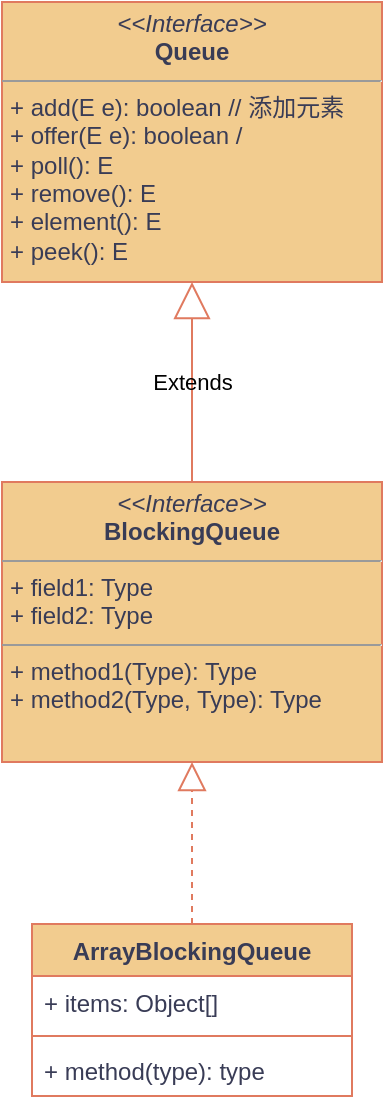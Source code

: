 <mxfile version="22.1.21" type="github" pages="2">
  <diagram name="Queue" id="d_AaqVY98HYm2WnNPSEO">
    <mxGraphModel dx="1050" dy="557" grid="1" gridSize="10" guides="1" tooltips="1" connect="1" arrows="1" fold="1" page="1" pageScale="1" pageWidth="827" pageHeight="1169" math="0" shadow="0">
      <root>
        <mxCell id="0" />
        <mxCell id="1" parent="0" />
        <mxCell id="CayrMcHjA0qgnJYx0YsD-1" value="&lt;p style=&quot;margin:0px;margin-top:4px;text-align:center;&quot;&gt;&lt;i&gt;&amp;lt;&amp;lt;Interface&amp;gt;&amp;gt;&lt;/i&gt;&lt;br&gt;&lt;b&gt;Queue&lt;/b&gt;&lt;/p&gt;&lt;hr size=&quot;1&quot;&gt;&lt;p style=&quot;margin:0px;margin-left:4px;&quot;&gt;+ add(E e): boolean // 添加元素&lt;br&gt;+ offer(E e): boolean /&lt;/p&gt;&lt;p style=&quot;margin:0px;margin-left:4px;&quot;&gt;+ poll(): E&lt;/p&gt;&lt;p style=&quot;margin:0px;margin-left:4px;&quot;&gt;+ remove(): E&lt;/p&gt;&lt;p style=&quot;margin:0px;margin-left:4px;&quot;&gt;+ element(): E&lt;/p&gt;&lt;p style=&quot;margin:0px;margin-left:4px;&quot;&gt;+ peek(): E&lt;/p&gt;" style="verticalAlign=top;align=left;overflow=fill;fontSize=12;fontFamily=Helvetica;html=1;whiteSpace=wrap;labelBackgroundColor=none;fillColor=#F2CC8F;strokeColor=#E07A5F;fontColor=#393C56;" vertex="1" parent="1">
          <mxGeometry x="230" y="300" width="190" height="140" as="geometry" />
        </mxCell>
        <mxCell id="CayrMcHjA0qgnJYx0YsD-2" value="&lt;p style=&quot;margin:0px;margin-top:4px;text-align:center;&quot;&gt;&lt;i&gt;&amp;lt;&amp;lt;Interface&amp;gt;&amp;gt;&lt;/i&gt;&lt;br&gt;&lt;b&gt;BlockingQueue&lt;/b&gt;&lt;/p&gt;&lt;hr size=&quot;1&quot;&gt;&lt;p style=&quot;margin:0px;margin-left:4px;&quot;&gt;+ field1: Type&lt;br&gt;+ field2: Type&lt;/p&gt;&lt;hr size=&quot;1&quot;&gt;&lt;p style=&quot;margin:0px;margin-left:4px;&quot;&gt;+ method1(Type): Type&lt;br&gt;+ method2(Type, Type): Type&lt;/p&gt;" style="verticalAlign=top;align=left;overflow=fill;fontSize=12;fontFamily=Helvetica;html=1;whiteSpace=wrap;strokeColor=#E07A5F;fontColor=#393C56;fillColor=#F2CC8F;labelBackgroundColor=none;" vertex="1" parent="1">
          <mxGeometry x="230" y="540" width="190" height="140" as="geometry" />
        </mxCell>
        <mxCell id="CayrMcHjA0qgnJYx0YsD-3" value="Extends" style="endArrow=block;endSize=16;endFill=0;html=1;rounded=0;strokeColor=#E07A5F;fontColor=default;fillColor=#F2CC8F;exitX=0.5;exitY=0;exitDx=0;exitDy=0;entryX=0.5;entryY=1;entryDx=0;entryDy=0;labelBackgroundColor=none;" edge="1" parent="1" source="CayrMcHjA0qgnJYx0YsD-2" target="CayrMcHjA0qgnJYx0YsD-1">
          <mxGeometry width="160" relative="1" as="geometry">
            <mxPoint x="330" y="490" as="sourcePoint" />
            <mxPoint x="490" y="490" as="targetPoint" />
          </mxGeometry>
        </mxCell>
        <mxCell id="-sOXEpU9GdNvnqpzYeKv-5" value="ArrayBlockingQueue" style="swimlane;fontStyle=1;align=center;verticalAlign=top;childLayout=stackLayout;horizontal=1;startSize=26;horizontalStack=0;resizeParent=1;resizeParentMax=0;resizeLast=0;collapsible=1;marginBottom=0;whiteSpace=wrap;html=1;strokeColor=#E07A5F;fontColor=#393C56;fillColor=#F2CC8F;" vertex="1" parent="1">
          <mxGeometry x="245" y="761" width="160" height="86" as="geometry" />
        </mxCell>
        <mxCell id="-sOXEpU9GdNvnqpzYeKv-6" value="+ items: Object[]" style="text;strokeColor=none;fillColor=none;align=left;verticalAlign=top;spacingLeft=4;spacingRight=4;overflow=hidden;rotatable=0;points=[[0,0.5],[1,0.5]];portConstraint=eastwest;whiteSpace=wrap;html=1;fontColor=#393C56;" vertex="1" parent="-sOXEpU9GdNvnqpzYeKv-5">
          <mxGeometry y="26" width="160" height="26" as="geometry" />
        </mxCell>
        <mxCell id="-sOXEpU9GdNvnqpzYeKv-7" value="" style="line;strokeWidth=1;fillColor=none;align=left;verticalAlign=middle;spacingTop=-1;spacingLeft=3;spacingRight=3;rotatable=0;labelPosition=right;points=[];portConstraint=eastwest;strokeColor=inherit;fontColor=#393C56;" vertex="1" parent="-sOXEpU9GdNvnqpzYeKv-5">
          <mxGeometry y="52" width="160" height="8" as="geometry" />
        </mxCell>
        <mxCell id="-sOXEpU9GdNvnqpzYeKv-8" value="+ method(type): type" style="text;strokeColor=none;fillColor=none;align=left;verticalAlign=top;spacingLeft=4;spacingRight=4;overflow=hidden;rotatable=0;points=[[0,0.5],[1,0.5]];portConstraint=eastwest;whiteSpace=wrap;html=1;fontColor=#393C56;" vertex="1" parent="-sOXEpU9GdNvnqpzYeKv-5">
          <mxGeometry y="60" width="160" height="26" as="geometry" />
        </mxCell>
        <mxCell id="-sOXEpU9GdNvnqpzYeKv-9" value="" style="endArrow=block;dashed=1;endFill=0;endSize=12;html=1;rounded=0;strokeColor=#E07A5F;fontColor=#393C56;fillColor=#F2CC8F;exitX=0.5;exitY=0;exitDx=0;exitDy=0;entryX=0.5;entryY=1;entryDx=0;entryDy=0;" edge="1" parent="1" source="-sOXEpU9GdNvnqpzYeKv-5" target="CayrMcHjA0qgnJYx0YsD-2">
          <mxGeometry width="160" relative="1" as="geometry">
            <mxPoint x="330" y="690" as="sourcePoint" />
            <mxPoint x="490" y="690" as="targetPoint" />
          </mxGeometry>
        </mxCell>
      </root>
    </mxGraphModel>
  </diagram>
  <diagram id="g6Evjp7EbStQaHPZLO9z" name="Lock">
    <mxGraphModel dx="1050" dy="557" grid="1" gridSize="10" guides="1" tooltips="1" connect="1" arrows="1" fold="1" page="1" pageScale="1" pageWidth="827" pageHeight="1169" math="0" shadow="0">
      <root>
        <mxCell id="0" />
        <mxCell id="1" parent="0" />
        <mxCell id="SkGRx9Tm9qlTkTVNQ14D-2" value="&lt;p style=&quot;margin:0px;margin-top:4px;text-align:center;&quot;&gt;&lt;i&gt;&amp;lt;&amp;lt;Interface&amp;gt;&amp;gt;&lt;/i&gt;&lt;br&gt;&lt;b&gt;Lock&lt;/b&gt;&lt;/p&gt;&lt;hr size=&quot;1&quot;&gt;&lt;p style=&quot;margin:0px;margin-left:4px;&quot;&gt;+ field1: Type&lt;br&gt;+ field2: Type&lt;/p&gt;&lt;hr size=&quot;1&quot;&gt;&lt;p style=&quot;margin:0px;margin-left:4px;&quot;&gt;+ lock(): void&lt;br&gt;+ method2(Type, Type): Type&lt;/p&gt;" style="verticalAlign=top;align=left;overflow=fill;fontSize=12;fontFamily=Helvetica;html=1;whiteSpace=wrap;strokeColor=#E07A5F;fontColor=#393C56;fillColor=#F2CC8F;" vertex="1" parent="1">
          <mxGeometry x="320" y="220" width="190" height="140" as="geometry" />
        </mxCell>
      </root>
    </mxGraphModel>
  </diagram>
</mxfile>
